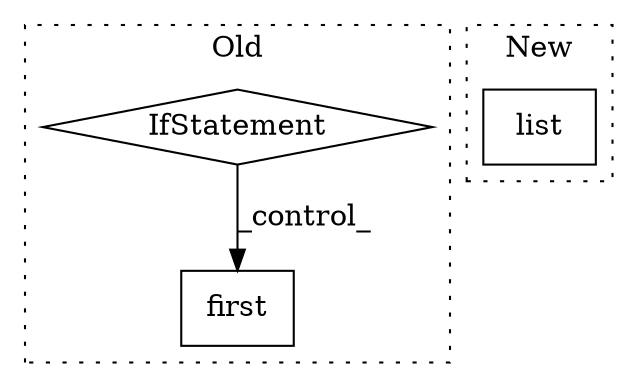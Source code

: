 digraph G {
subgraph cluster0 {
1 [label="first" a="32" s="1929" l="7" shape="box"];
3 [label="IfStatement" a="25" s="1590,1618" l="4,2" shape="diamond"];
label = "Old";
style="dotted";
}
subgraph cluster1 {
2 [label="list" a="32" s="1708,1731" l="5,1" shape="box"];
label = "New";
style="dotted";
}
3 -> 1 [label="_control_"];
}